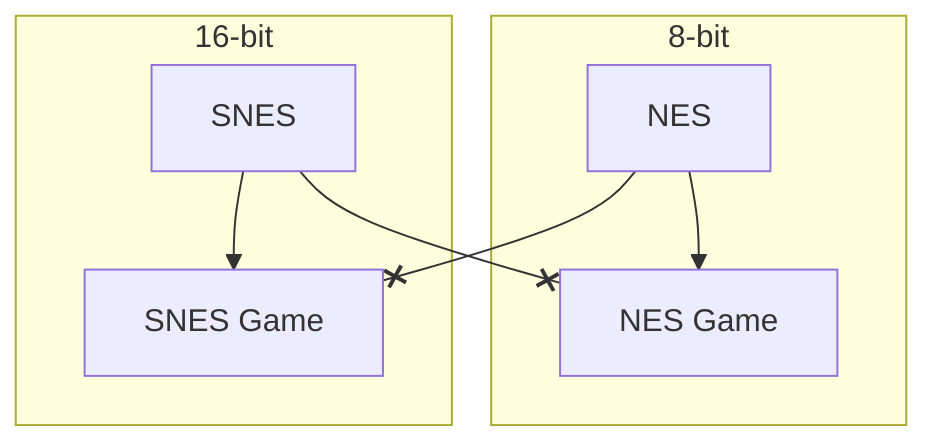 flowchart TD
    subgraph 8-bit
        NES
        NESGame[NES Game]
        NES --> NESGame
    end

    subgraph 16-bit
        SNES
        SNESGame[SNES Game]
        SNES --> SNESGame
    end

    NES --x SNESGame
    SNES --x NESGame